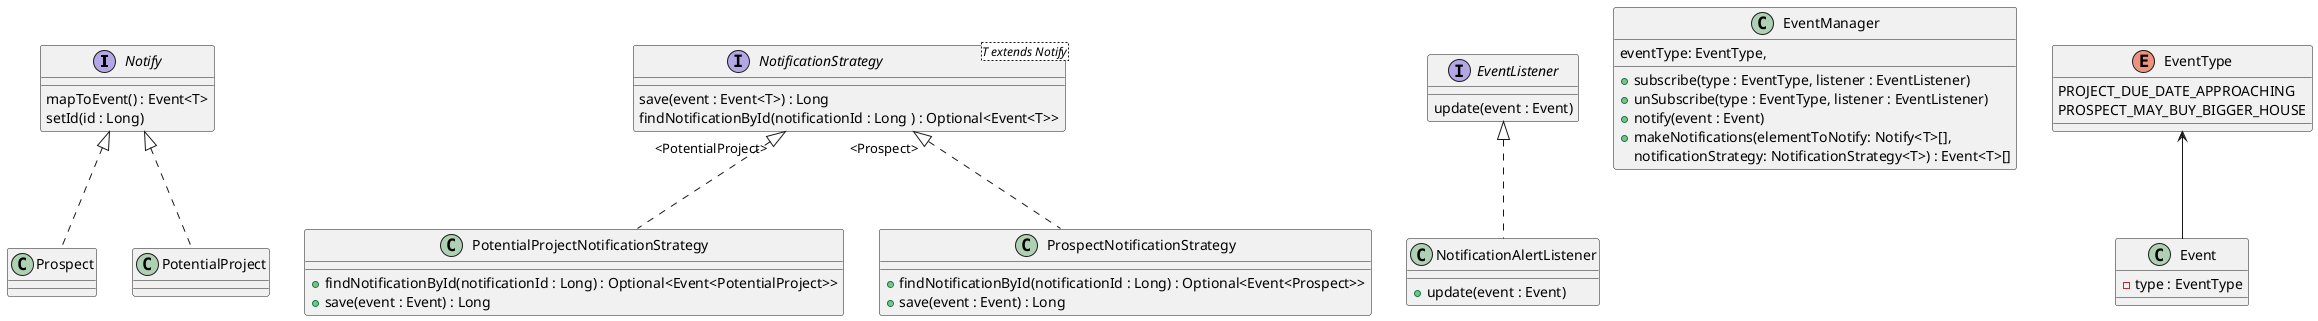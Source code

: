 @startuml
'https://plantuml.com/class-diagram

interface Notify {
mapToEvent() : Event<T>
setId(id : Long)
}
interface NotificationStrategy<T extends Notify> {
save(event : Event<T>) : Long
findNotificationById(notificationId : Long ) : Optional<Event<T>>
}
class PotentialProjectNotificationStrategy {
+ findNotificationById(notificationId : Long) : Optional<Event<PotentialProject>>
+  save(event : Event) : Long
}
class ProspectNotificationStrategy {
+ findNotificationById(notificationId : Long) : Optional<Event<Prospect>>
+  save(event : Event) : Long
}
interface EventListener {
update(event : Event)
}
class NotificationAlertListener {
+ update(event : Event)
}
class EventManager {
+ subscribe(type : EventType, listener : EventListener)
+ unSubscribe(type : EventType, listener : EventListener)
+ notify(event : Event)
+ makeNotifications(elementToNotify: Notify<T>[],
                    eventType: EventType,
                    notificationStrategy: NotificationStrategy<T>) : Event<T>[]
}
class Event {
- type : EventType
}
enum EventType{
PROJECT_DUE_DATE_APPROACHING
PROSPECT_MAY_BUY_BIGGER_HOUSE
}
class Prospect {
}
class PotentialProject {
}

EventListener <|.. NotificationAlertListener
EventType <-- Event
NotificationStrategy "<PotentialProject>" <|.. PotentialProjectNotificationStrategy
NotificationStrategy "<Prospect>" <|.. ProspectNotificationStrategy
Notify <|.. Prospect
Notify <|.. PotentialProject

@enduml